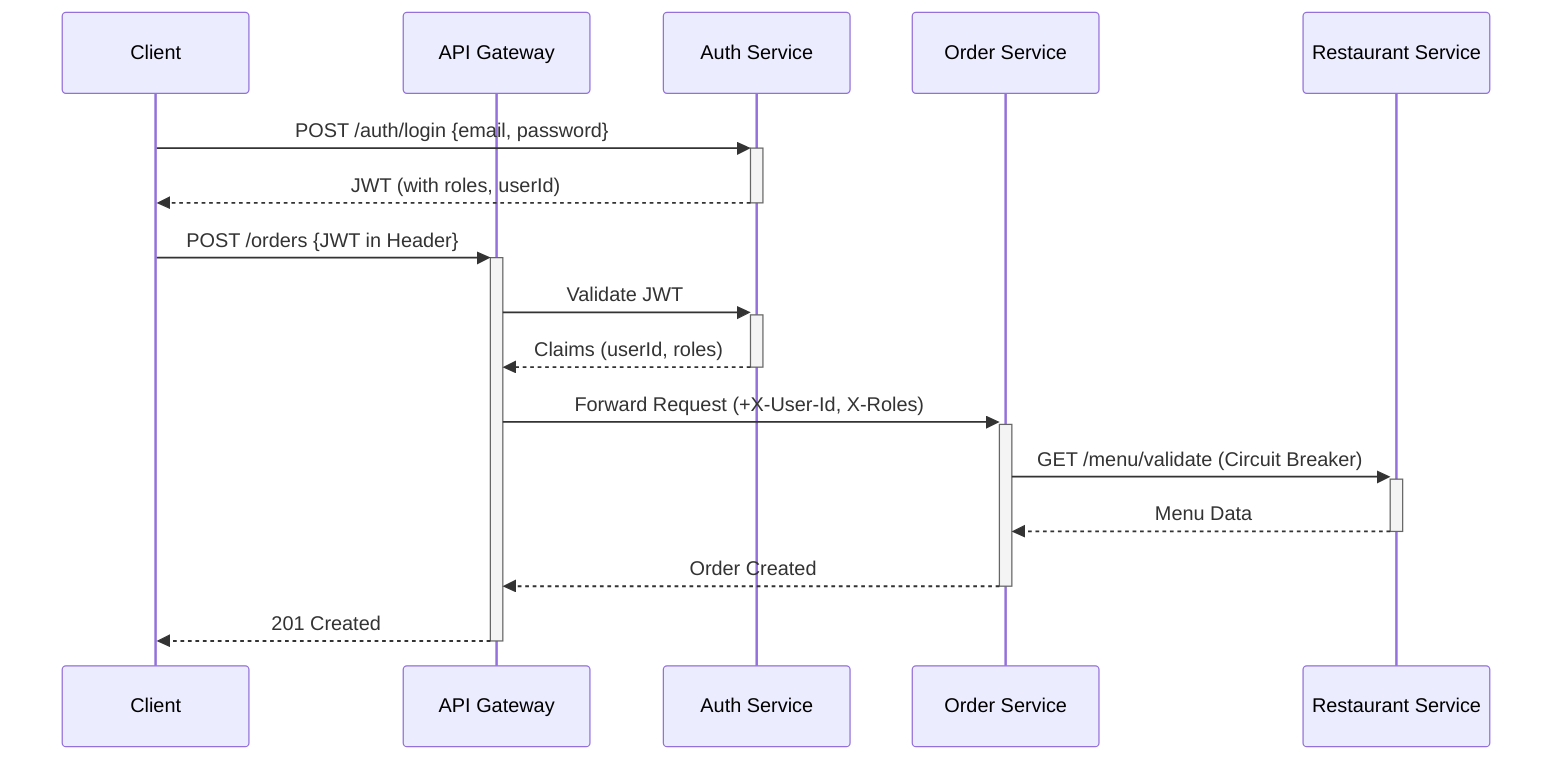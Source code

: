 %% JWT Authentication Sequence
sequenceDiagram
    participant Client
    participant Gateway as API Gateway
    participant Auth as Auth Service
    participant Order as Order Service
    participant Restaurant as Restaurant Service

    Client->>+Auth: POST /auth/login {email, password}
    Auth-->>-Client: JWT (with roles, userId)

    Client->>+Gateway: POST /orders {JWT in Header}
    Gateway->>+Auth: Validate JWT
    Auth-->>-Gateway: Claims (userId, roles)

    Gateway->>+Order: Forward Request (+X-User-Id, X-Roles)
    Order->>+Restaurant: GET /menu/validate (Circuit Breaker)
    Restaurant-->>-Order: Menu Data
    Order-->>-Gateway: Order Created
    Gateway-->>-Client: 201 Created